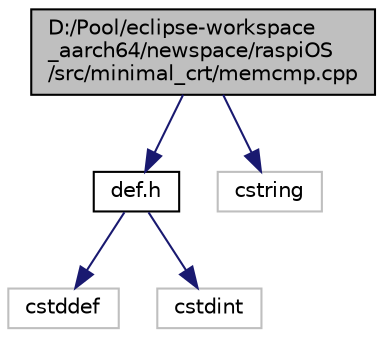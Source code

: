 digraph "D:/Pool/eclipse-workspace_aarch64/newspace/raspiOS/src/minimal_crt/memcmp.cpp"
{
  edge [fontname="Helvetica",fontsize="10",labelfontname="Helvetica",labelfontsize="10"];
  node [fontname="Helvetica",fontsize="10",shape=record];
  Node3879 [label="D:/Pool/eclipse-workspace\l_aarch64/newspace/raspiOS\l/src/minimal_crt/memcmp.cpp",height=0.2,width=0.4,color="black", fillcolor="grey75", style="filled", fontcolor="black"];
  Node3879 -> Node3880 [color="midnightblue",fontsize="10",style="solid",fontname="Helvetica"];
  Node3880 [label="def.h",height=0.2,width=0.4,color="black", fillcolor="white", style="filled",URL="$d4/da4/def_8h.html"];
  Node3880 -> Node3881 [color="midnightblue",fontsize="10",style="solid",fontname="Helvetica"];
  Node3881 [label="cstddef",height=0.2,width=0.4,color="grey75", fillcolor="white", style="filled"];
  Node3880 -> Node3882 [color="midnightblue",fontsize="10",style="solid",fontname="Helvetica"];
  Node3882 [label="cstdint",height=0.2,width=0.4,color="grey75", fillcolor="white", style="filled"];
  Node3879 -> Node3883 [color="midnightblue",fontsize="10",style="solid",fontname="Helvetica"];
  Node3883 [label="cstring",height=0.2,width=0.4,color="grey75", fillcolor="white", style="filled"];
}
